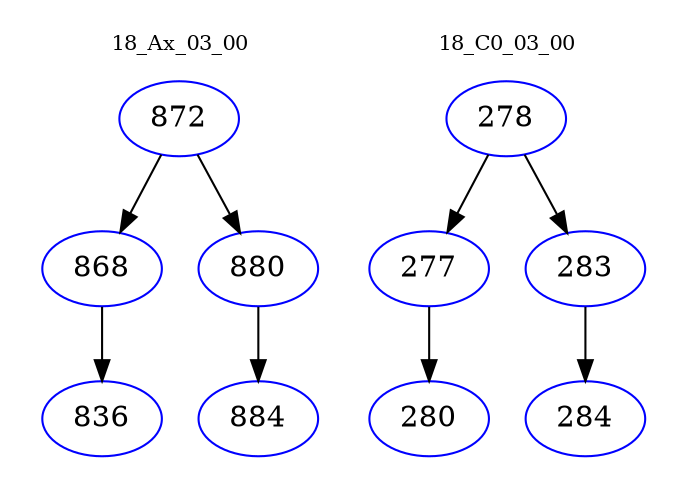 digraph{
subgraph cluster_0 {
color = white
label = "18_Ax_03_00";
fontsize=10;
T0_872 [label="872", color="blue"]
T0_872 -> T0_868 [color="black"]
T0_868 [label="868", color="blue"]
T0_868 -> T0_836 [color="black"]
T0_836 [label="836", color="blue"]
T0_872 -> T0_880 [color="black"]
T0_880 [label="880", color="blue"]
T0_880 -> T0_884 [color="black"]
T0_884 [label="884", color="blue"]
}
subgraph cluster_1 {
color = white
label = "18_C0_03_00";
fontsize=10;
T1_278 [label="278", color="blue"]
T1_278 -> T1_277 [color="black"]
T1_277 [label="277", color="blue"]
T1_277 -> T1_280 [color="black"]
T1_280 [label="280", color="blue"]
T1_278 -> T1_283 [color="black"]
T1_283 [label="283", color="blue"]
T1_283 -> T1_284 [color="black"]
T1_284 [label="284", color="blue"]
}
}

